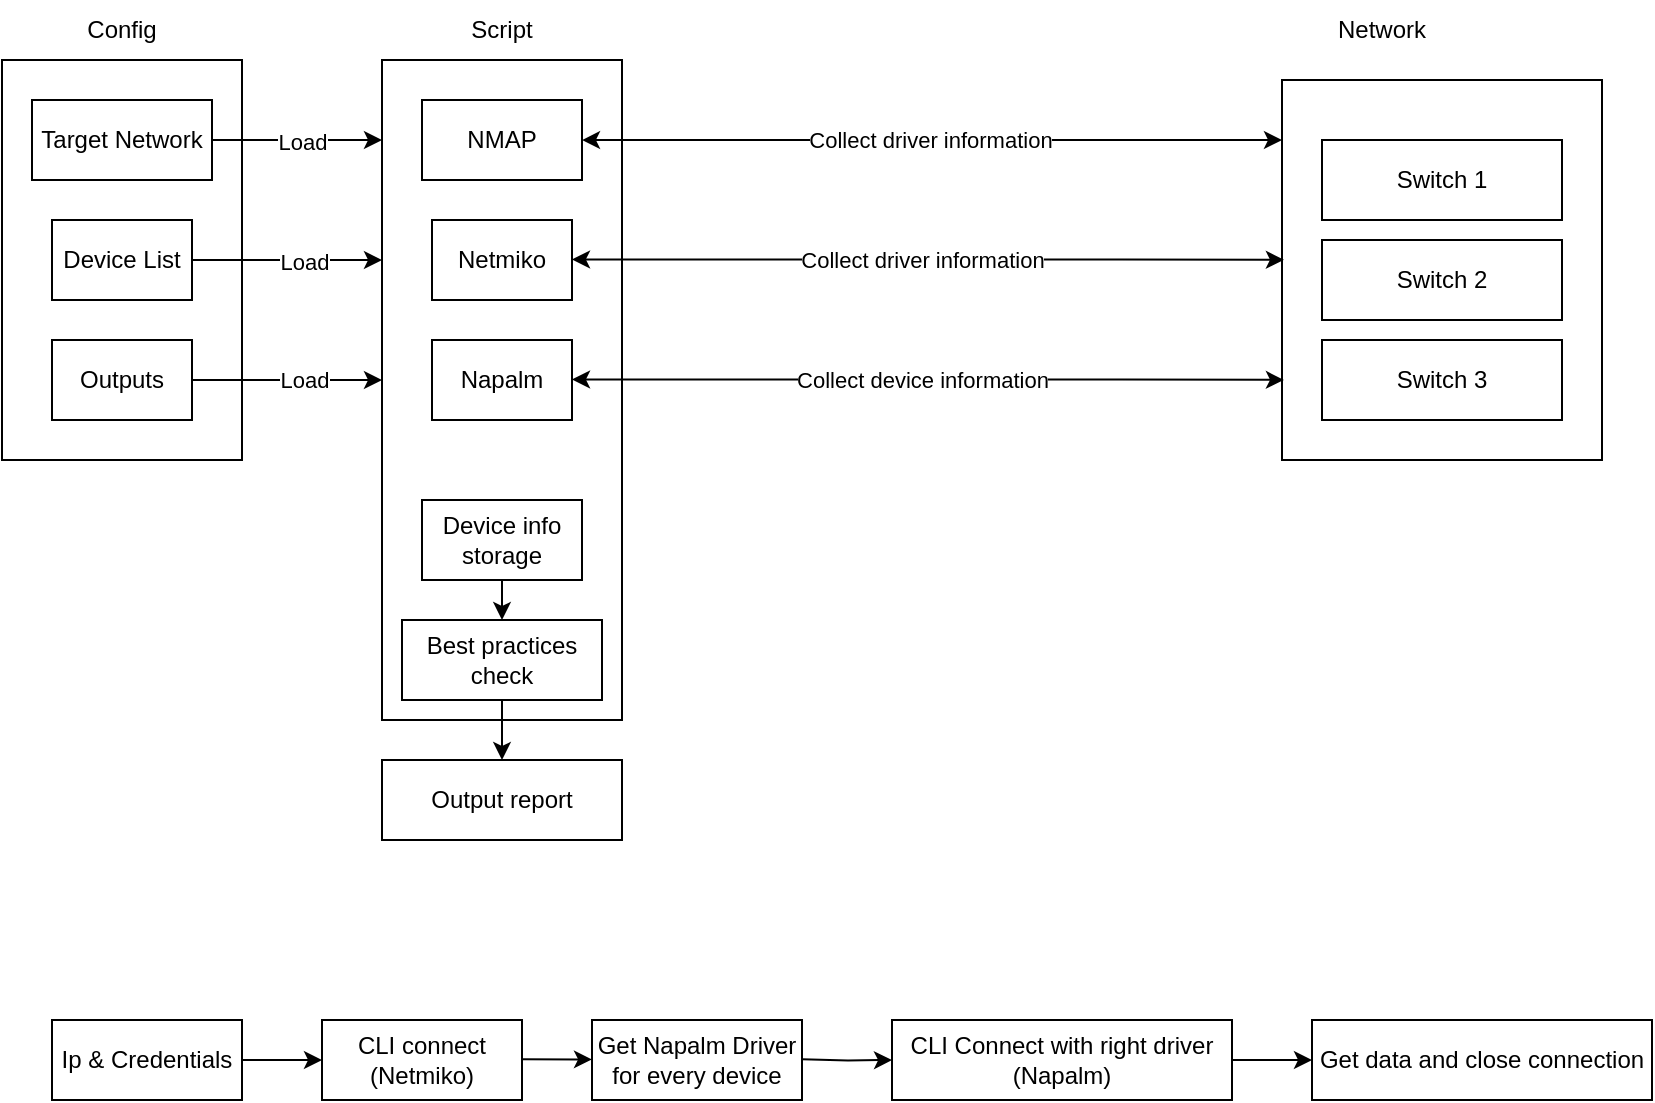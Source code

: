 <mxfile version="16.4.0" type="device"><diagram id="AcRUqfneMpi8XiKEVTHS" name="Page-1"><mxGraphModel dx="2029" dy="839" grid="1" gridSize="10" guides="1" tooltips="1" connect="1" arrows="1" fold="1" page="1" pageScale="1" pageWidth="850" pageHeight="1100" math="0" shadow="0"><root><mxCell id="0"/><mxCell id="1" parent="0"/><mxCell id="4Iwsgr9C-grVYC2eDXs5-8" value="" style="rounded=0;whiteSpace=wrap;html=1;" parent="1" vertex="1"><mxGeometry x="650" y="90" width="160" height="190" as="geometry"/></mxCell><mxCell id="4Iwsgr9C-grVYC2eDXs5-16" value="" style="rounded=0;whiteSpace=wrap;html=1;" parent="1" vertex="1"><mxGeometry x="200" y="80" width="120" height="330" as="geometry"/></mxCell><mxCell id="4Iwsgr9C-grVYC2eDXs5-6" value="Switch 1" style="rounded=0;whiteSpace=wrap;html=1;" parent="1" vertex="1"><mxGeometry x="670" y="120" width="120" height="40" as="geometry"/></mxCell><mxCell id="4Iwsgr9C-grVYC2eDXs5-7" value="NMAP" style="rounded=0;whiteSpace=wrap;html=1;" parent="1" vertex="1"><mxGeometry x="220" y="100" width="80" height="40" as="geometry"/></mxCell><mxCell id="4Iwsgr9C-grVYC2eDXs5-9" value="Switch 3" style="rounded=0;whiteSpace=wrap;html=1;" parent="1" vertex="1"><mxGeometry x="670" y="220" width="120" height="40" as="geometry"/></mxCell><mxCell id="4Iwsgr9C-grVYC2eDXs5-10" value="Switch 2" style="rounded=0;whiteSpace=wrap;html=1;" parent="1" vertex="1"><mxGeometry x="670" y="170" width="120" height="40" as="geometry"/></mxCell><mxCell id="4Iwsgr9C-grVYC2eDXs5-11" value="Network" style="text;html=1;strokeColor=none;fillColor=none;align=center;verticalAlign=middle;whiteSpace=wrap;rounded=0;" parent="1" vertex="1"><mxGeometry x="670" y="50" width="60" height="30" as="geometry"/></mxCell><mxCell id="4Iwsgr9C-grVYC2eDXs5-13" value="" style="rounded=0;whiteSpace=wrap;html=1;" parent="1" vertex="1"><mxGeometry x="10" y="80" width="120" height="200" as="geometry"/></mxCell><mxCell id="4Iwsgr9C-grVYC2eDXs5-20" style="edgeStyle=orthogonalEdgeStyle;rounded=0;orthogonalLoop=1;jettySize=auto;html=1;exitX=1;exitY=0.5;exitDx=0;exitDy=0;" parent="1" source="4Iwsgr9C-grVYC2eDXs5-12" edge="1"><mxGeometry relative="1" as="geometry"><mxPoint x="200" y="180" as="targetPoint"/></mxGeometry></mxCell><mxCell id="4Iwsgr9C-grVYC2eDXs5-28" value="Load" style="edgeLabel;html=1;align=center;verticalAlign=middle;resizable=0;points=[];" parent="4Iwsgr9C-grVYC2eDXs5-20" vertex="1" connectable="0"><mxGeometry x="0.298" y="-2" relative="1" as="geometry"><mxPoint x="-6" y="-2" as="offset"/></mxGeometry></mxCell><mxCell id="4Iwsgr9C-grVYC2eDXs5-12" value="Device List" style="rounded=0;whiteSpace=wrap;html=1;" parent="1" vertex="1"><mxGeometry x="35" y="160" width="70" height="40" as="geometry"/></mxCell><mxCell id="4Iwsgr9C-grVYC2eDXs5-14" value="Config" style="text;html=1;strokeColor=none;fillColor=none;align=center;verticalAlign=middle;whiteSpace=wrap;rounded=0;" parent="1" vertex="1"><mxGeometry x="40" y="50" width="60" height="30" as="geometry"/></mxCell><mxCell id="4Iwsgr9C-grVYC2eDXs5-18" style="edgeStyle=orthogonalEdgeStyle;rounded=0;orthogonalLoop=1;jettySize=auto;html=1;exitX=1;exitY=0.5;exitDx=0;exitDy=0;" parent="1" source="4Iwsgr9C-grVYC2eDXs5-15" edge="1"><mxGeometry relative="1" as="geometry"><mxPoint x="200" y="120" as="targetPoint"/></mxGeometry></mxCell><mxCell id="4Iwsgr9C-grVYC2eDXs5-27" value="Load" style="edgeLabel;html=1;align=center;verticalAlign=middle;resizable=0;points=[];" parent="4Iwsgr9C-grVYC2eDXs5-18" vertex="1" connectable="0"><mxGeometry x="0.246" y="2" relative="1" as="geometry"><mxPoint x="-8" y="2" as="offset"/></mxGeometry></mxCell><mxCell id="4Iwsgr9C-grVYC2eDXs5-15" value="Target Network" style="rounded=0;whiteSpace=wrap;html=1;" parent="1" vertex="1"><mxGeometry x="25" y="100" width="90" height="40" as="geometry"/></mxCell><mxCell id="4Iwsgr9C-grVYC2eDXs5-17" value="Script" style="text;html=1;strokeColor=none;fillColor=none;align=center;verticalAlign=middle;whiteSpace=wrap;rounded=0;" parent="1" vertex="1"><mxGeometry x="230" y="50" width="60" height="30" as="geometry"/></mxCell><mxCell id="4Iwsgr9C-grVYC2eDXs5-44" style="edgeStyle=orthogonalEdgeStyle;rounded=0;orthogonalLoop=1;jettySize=auto;html=1;exitX=0.5;exitY=1;exitDx=0;exitDy=0;entryX=0.5;entryY=0;entryDx=0;entryDy=0;" parent="1" source="4Iwsgr9C-grVYC2eDXs5-25" target="4Iwsgr9C-grVYC2eDXs5-42" edge="1"><mxGeometry relative="1" as="geometry"/></mxCell><mxCell id="4Iwsgr9C-grVYC2eDXs5-25" value="Device info storage" style="rounded=0;whiteSpace=wrap;html=1;" parent="1" vertex="1"><mxGeometry x="220" y="300" width="80" height="40" as="geometry"/></mxCell><mxCell id="4Iwsgr9C-grVYC2eDXs5-4" value="Netmiko" style="rounded=0;whiteSpace=wrap;html=1;" parent="1" vertex="1"><mxGeometry x="225" y="160" width="70" height="40" as="geometry"/></mxCell><mxCell id="4Iwsgr9C-grVYC2eDXs5-41" value="Output report" style="rounded=0;whiteSpace=wrap;html=1;" parent="1" vertex="1"><mxGeometry x="200" y="430" width="120" height="40" as="geometry"/></mxCell><mxCell id="4Iwsgr9C-grVYC2eDXs5-43" style="edgeStyle=orthogonalEdgeStyle;rounded=0;orthogonalLoop=1;jettySize=auto;html=1;exitX=0.5;exitY=1;exitDx=0;exitDy=0;entryX=0.5;entryY=0;entryDx=0;entryDy=0;" parent="1" source="4Iwsgr9C-grVYC2eDXs5-42" target="4Iwsgr9C-grVYC2eDXs5-41" edge="1"><mxGeometry relative="1" as="geometry"/></mxCell><mxCell id="4Iwsgr9C-grVYC2eDXs5-42" value="Best practices check" style="rounded=0;whiteSpace=wrap;html=1;" parent="1" vertex="1"><mxGeometry x="210" y="360" width="100" height="40" as="geometry"/></mxCell><mxCell id="_DIZxVh4HJktiwcAlgQS-5" style="edgeStyle=orthogonalEdgeStyle;rounded=0;orthogonalLoop=1;jettySize=auto;html=1;exitX=1;exitY=0.5;exitDx=0;exitDy=0;entryX=0;entryY=0.5;entryDx=0;entryDy=0;" edge="1" parent="1" source="_DIZxVh4HJktiwcAlgQS-1" target="_DIZxVh4HJktiwcAlgQS-3"><mxGeometry relative="1" as="geometry"/></mxCell><mxCell id="_DIZxVh4HJktiwcAlgQS-1" value="Ip &amp;amp; Credentials" style="rounded=0;whiteSpace=wrap;html=1;" vertex="1" parent="1"><mxGeometry x="35" y="560" width="95" height="40" as="geometry"/></mxCell><mxCell id="_DIZxVh4HJktiwcAlgQS-3" value="CLI connect&lt;br&gt;(Netmiko)" style="rounded=0;whiteSpace=wrap;html=1;" vertex="1" parent="1"><mxGeometry x="170" y="560" width="100" height="40" as="geometry"/></mxCell><mxCell id="_DIZxVh4HJktiwcAlgQS-4" value="Get Napalm Driver for every device" style="rounded=0;whiteSpace=wrap;html=1;" vertex="1" parent="1"><mxGeometry x="305" y="560" width="105" height="40" as="geometry"/></mxCell><mxCell id="_DIZxVh4HJktiwcAlgQS-6" value="Outputs" style="rounded=0;whiteSpace=wrap;html=1;" vertex="1" parent="1"><mxGeometry x="35" y="220" width="70" height="40" as="geometry"/></mxCell><mxCell id="_DIZxVh4HJktiwcAlgQS-7" style="edgeStyle=orthogonalEdgeStyle;rounded=0;orthogonalLoop=1;jettySize=auto;html=1;exitX=0.5;exitY=1;exitDx=0;exitDy=0;" edge="1" parent="1" source="4Iwsgr9C-grVYC2eDXs5-13" target="4Iwsgr9C-grVYC2eDXs5-13"><mxGeometry relative="1" as="geometry"/></mxCell><mxCell id="_DIZxVh4HJktiwcAlgQS-9" style="edgeStyle=orthogonalEdgeStyle;rounded=0;orthogonalLoop=1;jettySize=auto;html=1;exitX=1;exitY=0.5;exitDx=0;exitDy=0;" edge="1" parent="1"><mxGeometry relative="1" as="geometry"><mxPoint x="105" y="240" as="sourcePoint"/><mxPoint x="200" y="240" as="targetPoint"/></mxGeometry></mxCell><mxCell id="_DIZxVh4HJktiwcAlgQS-10" value="Load" style="edgeLabel;html=1;align=center;verticalAlign=middle;resizable=0;points=[];" vertex="1" connectable="0" parent="_DIZxVh4HJktiwcAlgQS-9"><mxGeometry x="0.298" y="-2" relative="1" as="geometry"><mxPoint x="-6" y="-2" as="offset"/></mxGeometry></mxCell><mxCell id="_DIZxVh4HJktiwcAlgQS-11" style="edgeStyle=orthogonalEdgeStyle;rounded=0;orthogonalLoop=1;jettySize=auto;html=1;exitX=1;exitY=0.5;exitDx=0;exitDy=0;entryX=0;entryY=0.5;entryDx=0;entryDy=0;" edge="1" parent="1" target="_DIZxVh4HJktiwcAlgQS-4"><mxGeometry relative="1" as="geometry"><mxPoint x="270" y="579.66" as="sourcePoint"/><mxPoint x="310" y="579.66" as="targetPoint"/></mxGeometry></mxCell><mxCell id="_DIZxVh4HJktiwcAlgQS-17" style="edgeStyle=orthogonalEdgeStyle;rounded=0;orthogonalLoop=1;jettySize=auto;html=1;entryX=0;entryY=0.5;entryDx=0;entryDy=0;" edge="1" parent="1" source="_DIZxVh4HJktiwcAlgQS-14" target="_DIZxVh4HJktiwcAlgQS-16"><mxGeometry relative="1" as="geometry"/></mxCell><mxCell id="_DIZxVh4HJktiwcAlgQS-14" value="CLI Connect with right driver&lt;br&gt;(Napalm)" style="rounded=0;whiteSpace=wrap;html=1;" vertex="1" parent="1"><mxGeometry x="455" y="560" width="170" height="40" as="geometry"/></mxCell><mxCell id="_DIZxVh4HJktiwcAlgQS-15" style="edgeStyle=orthogonalEdgeStyle;rounded=0;orthogonalLoop=1;jettySize=auto;html=1;exitX=1;exitY=0.5;exitDx=0;exitDy=0;entryX=0;entryY=0.5;entryDx=0;entryDy=0;" edge="1" parent="1" target="_DIZxVh4HJktiwcAlgQS-14"><mxGeometry relative="1" as="geometry"><mxPoint x="410" y="579.66" as="sourcePoint"/><mxPoint x="445" y="580.0" as="targetPoint"/></mxGeometry></mxCell><mxCell id="_DIZxVh4HJktiwcAlgQS-16" value="Get data and close connection" style="rounded=0;whiteSpace=wrap;html=1;" vertex="1" parent="1"><mxGeometry x="665" y="560" width="170" height="40" as="geometry"/></mxCell><mxCell id="_DIZxVh4HJktiwcAlgQS-21" value="Napalm" style="rounded=0;whiteSpace=wrap;html=1;" vertex="1" parent="1"><mxGeometry x="225" y="220" width="70" height="40" as="geometry"/></mxCell><mxCell id="_DIZxVh4HJktiwcAlgQS-22" style="edgeStyle=orthogonalEdgeStyle;rounded=0;orthogonalLoop=1;jettySize=auto;html=1;exitX=1;exitY=0.5;exitDx=0;exitDy=0;entryX=0.006;entryY=0.382;entryDx=0;entryDy=0;startArrow=classic;startFill=1;entryPerimeter=0;" edge="1" parent="1"><mxGeometry relative="1" as="geometry"><mxPoint x="295" y="239.73" as="sourcePoint"/><mxPoint x="650.96" y="239.95" as="targetPoint"/><Array as="points"><mxPoint x="570" y="240"/><mxPoint x="570" y="240"/></Array></mxGeometry></mxCell><mxCell id="_DIZxVh4HJktiwcAlgQS-23" value="Collect device information" style="edgeLabel;html=1;align=center;verticalAlign=middle;resizable=0;points=[];" vertex="1" connectable="0" parent="_DIZxVh4HJktiwcAlgQS-22"><mxGeometry x="-0.61" relative="1" as="geometry"><mxPoint x="105" as="offset"/></mxGeometry></mxCell><mxCell id="_DIZxVh4HJktiwcAlgQS-24" style="edgeStyle=orthogonalEdgeStyle;rounded=0;orthogonalLoop=1;jettySize=auto;html=1;exitX=1;exitY=0.5;exitDx=0;exitDy=0;entryX=0.006;entryY=0.382;entryDx=0;entryDy=0;startArrow=classic;startFill=1;entryPerimeter=0;" edge="1" parent="1"><mxGeometry relative="1" as="geometry"><mxPoint x="295" y="179.7" as="sourcePoint"/><mxPoint x="650.96" y="179.92" as="targetPoint"/><Array as="points"><mxPoint x="570" y="179.97"/><mxPoint x="570" y="179.97"/></Array></mxGeometry></mxCell><mxCell id="_DIZxVh4HJktiwcAlgQS-25" value="Collect driver information" style="edgeLabel;html=1;align=center;verticalAlign=middle;resizable=0;points=[];" vertex="1" connectable="0" parent="_DIZxVh4HJktiwcAlgQS-24"><mxGeometry x="-0.61" relative="1" as="geometry"><mxPoint x="105" as="offset"/></mxGeometry></mxCell><mxCell id="_DIZxVh4HJktiwcAlgQS-26" style="edgeStyle=orthogonalEdgeStyle;rounded=0;orthogonalLoop=1;jettySize=auto;html=1;exitX=1;exitY=0.5;exitDx=0;exitDy=0;startArrow=classic;startFill=1;" edge="1" parent="1"><mxGeometry relative="1" as="geometry"><mxPoint x="300" y="120.01" as="sourcePoint"/><mxPoint x="650" y="120" as="targetPoint"/><Array as="points"><mxPoint x="575" y="120.28"/><mxPoint x="575" y="120.28"/></Array></mxGeometry></mxCell><mxCell id="_DIZxVh4HJktiwcAlgQS-27" value="Collect driver information" style="edgeLabel;html=1;align=center;verticalAlign=middle;resizable=0;points=[];" vertex="1" connectable="0" parent="_DIZxVh4HJktiwcAlgQS-26"><mxGeometry x="-0.61" relative="1" as="geometry"><mxPoint x="105" as="offset"/></mxGeometry></mxCell></root></mxGraphModel></diagram></mxfile>
